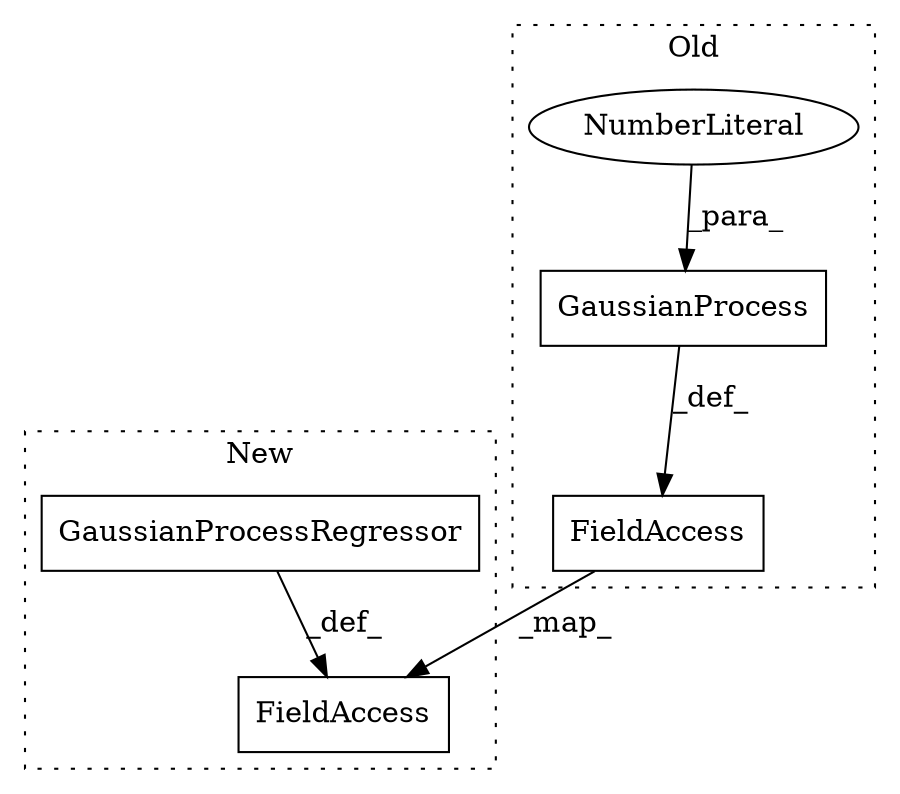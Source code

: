 digraph G {
subgraph cluster0 {
1 [label="GaussianProcess" a="32" s="2557,2683" l="16,1" shape="box"];
3 [label="FieldAccess" a="22" s="2549" l="7" shape="box"];
5 [label="NumberLiteral" a="34" s="2681" l="2" shape="ellipse"];
label = "Old";
style="dotted";
}
subgraph cluster1 {
2 [label="GaussianProcessRegressor" a="32" s="1053,1089" l="25,1" shape="box"];
4 [label="FieldAccess" a="22" s="1045" l="7" shape="box"];
label = "New";
style="dotted";
}
1 -> 3 [label="_def_"];
2 -> 4 [label="_def_"];
3 -> 4 [label="_map_"];
5 -> 1 [label="_para_"];
}